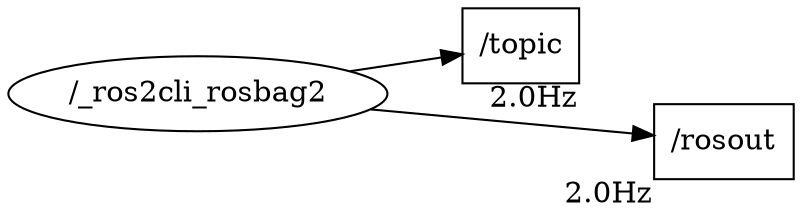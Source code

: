 strict digraph ros2_extraction {
	graph [rankdir=LR];
	"/_ros2cli_rosbag2"	[label="/_ros2cli_rosbag2"];
	"/topic"	[label="/topic",
		shape=rectangle,
		xlabel="2.0Hz"];
	"/_ros2cli_rosbag2" -> "/topic"	[minlen=1];
	"/rosout"	[label="/rosout",
		shape=rectangle,
		xlabel="2.0Hz"];
	"/_ros2cli_rosbag2" -> "/rosout"	[minlen=2];
}
